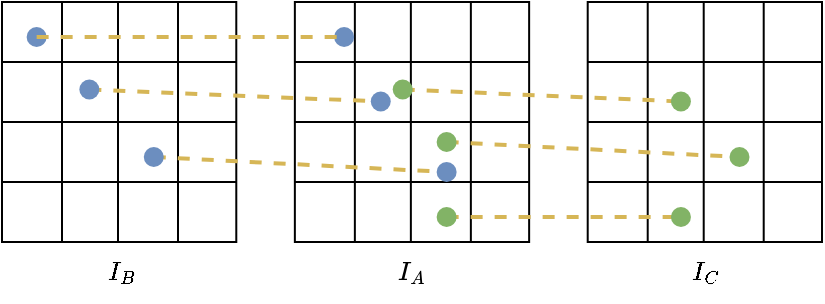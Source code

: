 <mxfile version="23.1.7" type="github">
  <diagram name="第 1 页" id="Q1kT1dyLCPE2SHC8k_t-">
    <mxGraphModel dx="867" dy="469" grid="1" gridSize="10" guides="1" tooltips="1" connect="1" arrows="1" fold="1" page="1" pageScale="1" pageWidth="827" pageHeight="1169" math="1" shadow="0">
      <root>
        <mxCell id="0" />
        <mxCell id="1" parent="0" />
        <mxCell id="SID14ih1-wGrz466TfLa-155" value="&lt;svg style=&quot;vertical-align: -0.345ex;&quot; xmlns:xlink=&quot;http://www.w3.org/1999/xlink&quot; viewBox=&quot;0 -683 1053.3 835.7&quot; role=&quot;img&quot; height=&quot;1.891ex&quot; width=&quot;2.383ex&quot; xmlns=&quot;http://www.w3.org/2000/svg&quot;&gt;&lt;defs&gt;&lt;path d=&quot;M43 1Q26 1 26 10Q26 12 29 24Q34 43 39 45Q42 46 54 46H60Q120 46 136 53Q137 53 138 54Q143 56 149 77T198 273Q210 318 216 344Q286 624 286 626Q284 630 284 631Q274 637 213 637H193Q184 643 189 662Q193 677 195 680T209 683H213Q285 681 359 681Q481 681 487 683H497Q504 676 504 672T501 655T494 639Q491 637 471 637Q440 637 407 634Q393 631 388 623Q381 609 337 432Q326 385 315 341Q245 65 245 59Q245 52 255 50T307 46H339Q345 38 345 37T342 19Q338 6 332 0H316Q279 2 179 2Q143 2 113 2T65 2T43 1Z&quot; id=&quot;MJX-2-TEX-I-1D43C&quot;&gt;&lt;/path&gt;&lt;path d=&quot;M208 74Q208 50 254 46Q272 46 272 35Q272 34 270 22Q267 8 264 4T251 0Q249 0 239 0T205 1T141 2Q70 2 50 0H42Q35 7 35 11Q37 38 48 46H62Q132 49 164 96Q170 102 345 401T523 704Q530 716 547 716H555H572Q578 707 578 706L606 383Q634 60 636 57Q641 46 701 46Q726 46 726 36Q726 34 723 22Q720 7 718 4T704 0Q701 0 690 0T651 1T578 2Q484 2 455 0H443Q437 6 437 9T439 27Q443 40 445 43L449 46H469Q523 49 533 63L521 213H283L249 155Q208 86 208 74ZM516 260Q516 271 504 416T490 562L463 519Q447 492 400 412L310 260L413 259Q516 259 516 260Z&quot; id=&quot;MJX-2-TEX-I-1D434&quot;&gt;&lt;/path&gt;&lt;/defs&gt;&lt;g transform=&quot;scale(1,-1)&quot; stroke-width=&quot;0&quot; fill=&quot;currentColor&quot; stroke=&quot;currentColor&quot;&gt;&lt;g data-mml-node=&quot;math&quot;&gt;&lt;g data-mml-node=&quot;msub&quot;&gt;&lt;g data-mml-node=&quot;mi&quot;&gt;&lt;use xlink:href=&quot;#MJX-2-TEX-I-1D43C&quot; data-c=&quot;1D43C&quot;&gt;&lt;/use&gt;&lt;/g&gt;&lt;g transform=&quot;translate(473,-152.7) scale(0.707)&quot; data-mml-node=&quot;mi&quot;&gt;&lt;use xlink:href=&quot;#MJX-2-TEX-I-1D434&quot; data-c=&quot;1D434&quot;&gt;&lt;/use&gt;&lt;/g&gt;&lt;/g&gt;&lt;/g&gt;&lt;/g&gt;&lt;/svg&gt;" style="text;html=1;align=center;verticalAlign=middle;whiteSpace=wrap;rounded=0;fontFamily=Helvetica;fontSize=11;fontColor=default;labelBackgroundColor=default;" vertex="1" parent="1">
          <mxGeometry x="255" y="200" width="60" height="30" as="geometry" />
        </mxCell>
        <mxCell id="SID14ih1-wGrz466TfLa-157" value="\(I_B\)" style="text;html=1;align=center;verticalAlign=middle;whiteSpace=wrap;rounded=0;fontFamily=Helvetica;fontSize=11;fontColor=default;labelBackgroundColor=default;" vertex="1" parent="1">
          <mxGeometry x="110" y="200" width="60" height="30" as="geometry" />
        </mxCell>
        <mxCell id="SID14ih1-wGrz466TfLa-158" value="" style="group;rounded=1;" vertex="1" connectable="0" parent="1">
          <mxGeometry x="80" y="80" width="410" height="120" as="geometry" />
        </mxCell>
        <mxCell id="SID14ih1-wGrz466TfLa-67" value="" style="shape=table;startSize=0;container=1;collapsible=0;childLayout=tableLayout;rounded=1;" vertex="1" parent="SID14ih1-wGrz466TfLa-158">
          <mxGeometry width="117.143" height="120" as="geometry" />
        </mxCell>
        <mxCell id="SID14ih1-wGrz466TfLa-68" value="" style="shape=tableRow;horizontal=0;startSize=0;swimlaneHead=0;swimlaneBody=0;strokeColor=inherit;top=0;left=0;bottom=0;right=0;collapsible=0;dropTarget=0;fillColor=none;points=[[0,0.5],[1,0.5]];portConstraint=eastwest;" vertex="1" parent="SID14ih1-wGrz466TfLa-67">
          <mxGeometry width="117.143" height="30" as="geometry" />
        </mxCell>
        <mxCell id="SID14ih1-wGrz466TfLa-69" value="" style="shape=partialRectangle;html=1;whiteSpace=wrap;connectable=0;strokeColor=inherit;overflow=hidden;fillColor=none;top=0;left=0;bottom=0;right=0;pointerEvents=1;" vertex="1" parent="SID14ih1-wGrz466TfLa-68">
          <mxGeometry width="30" height="30" as="geometry">
            <mxRectangle width="30" height="30" as="alternateBounds" />
          </mxGeometry>
        </mxCell>
        <mxCell id="SID14ih1-wGrz466TfLa-70" value="" style="shape=partialRectangle;html=1;whiteSpace=wrap;connectable=0;strokeColor=inherit;overflow=hidden;fillColor=none;top=0;left=0;bottom=0;right=0;pointerEvents=1;" vertex="1" parent="SID14ih1-wGrz466TfLa-68">
          <mxGeometry x="30" width="28" height="30" as="geometry">
            <mxRectangle width="28" height="30" as="alternateBounds" />
          </mxGeometry>
        </mxCell>
        <mxCell id="SID14ih1-wGrz466TfLa-71" value="" style="shape=partialRectangle;html=1;whiteSpace=wrap;connectable=0;strokeColor=inherit;overflow=hidden;fillColor=none;top=0;left=0;bottom=0;right=0;pointerEvents=1;" vertex="1" parent="SID14ih1-wGrz466TfLa-68">
          <mxGeometry x="58" width="30" height="30" as="geometry">
            <mxRectangle width="30" height="30" as="alternateBounds" />
          </mxGeometry>
        </mxCell>
        <mxCell id="SID14ih1-wGrz466TfLa-72" value="" style="shape=partialRectangle;html=1;whiteSpace=wrap;connectable=0;strokeColor=inherit;overflow=hidden;fillColor=none;top=0;left=0;bottom=0;right=0;pointerEvents=1;" vertex="1" parent="SID14ih1-wGrz466TfLa-68">
          <mxGeometry x="88" width="29" height="30" as="geometry">
            <mxRectangle width="29" height="30" as="alternateBounds" />
          </mxGeometry>
        </mxCell>
        <mxCell id="SID14ih1-wGrz466TfLa-73" value="" style="shape=tableRow;horizontal=0;startSize=0;swimlaneHead=0;swimlaneBody=0;strokeColor=inherit;top=0;left=0;bottom=0;right=0;collapsible=0;dropTarget=0;fillColor=none;points=[[0,0.5],[1,0.5]];portConstraint=eastwest;" vertex="1" parent="SID14ih1-wGrz466TfLa-67">
          <mxGeometry y="30" width="117.143" height="30" as="geometry" />
        </mxCell>
        <mxCell id="SID14ih1-wGrz466TfLa-74" value="" style="shape=partialRectangle;html=1;whiteSpace=wrap;connectable=0;strokeColor=inherit;overflow=hidden;fillColor=none;top=0;left=0;bottom=0;right=0;pointerEvents=1;" vertex="1" parent="SID14ih1-wGrz466TfLa-73">
          <mxGeometry width="30" height="30" as="geometry">
            <mxRectangle width="30" height="30" as="alternateBounds" />
          </mxGeometry>
        </mxCell>
        <mxCell id="SID14ih1-wGrz466TfLa-75" value="" style="shape=partialRectangle;html=1;whiteSpace=wrap;connectable=0;strokeColor=inherit;overflow=hidden;fillColor=none;top=0;left=0;bottom=0;right=0;pointerEvents=1;" vertex="1" parent="SID14ih1-wGrz466TfLa-73">
          <mxGeometry x="30" width="28" height="30" as="geometry">
            <mxRectangle width="28" height="30" as="alternateBounds" />
          </mxGeometry>
        </mxCell>
        <mxCell id="SID14ih1-wGrz466TfLa-76" value="" style="shape=partialRectangle;html=1;whiteSpace=wrap;connectable=0;strokeColor=inherit;overflow=hidden;fillColor=none;top=0;left=0;bottom=0;right=0;pointerEvents=1;" vertex="1" parent="SID14ih1-wGrz466TfLa-73">
          <mxGeometry x="58" width="30" height="30" as="geometry">
            <mxRectangle width="30" height="30" as="alternateBounds" />
          </mxGeometry>
        </mxCell>
        <mxCell id="SID14ih1-wGrz466TfLa-77" value="" style="shape=partialRectangle;html=1;whiteSpace=wrap;connectable=0;strokeColor=inherit;overflow=hidden;fillColor=none;top=0;left=0;bottom=0;right=0;pointerEvents=1;" vertex="1" parent="SID14ih1-wGrz466TfLa-73">
          <mxGeometry x="88" width="29" height="30" as="geometry">
            <mxRectangle width="29" height="30" as="alternateBounds" />
          </mxGeometry>
        </mxCell>
        <mxCell id="SID14ih1-wGrz466TfLa-78" value="" style="shape=tableRow;horizontal=0;startSize=0;swimlaneHead=0;swimlaneBody=0;strokeColor=inherit;top=0;left=0;bottom=0;right=0;collapsible=0;dropTarget=0;fillColor=none;points=[[0,0.5],[1,0.5]];portConstraint=eastwest;" vertex="1" parent="SID14ih1-wGrz466TfLa-67">
          <mxGeometry y="60" width="117.143" height="30" as="geometry" />
        </mxCell>
        <mxCell id="SID14ih1-wGrz466TfLa-79" value="" style="shape=partialRectangle;html=1;whiteSpace=wrap;connectable=0;strokeColor=inherit;overflow=hidden;fillColor=none;top=0;left=0;bottom=0;right=0;pointerEvents=1;" vertex="1" parent="SID14ih1-wGrz466TfLa-78">
          <mxGeometry width="30" height="30" as="geometry">
            <mxRectangle width="30" height="30" as="alternateBounds" />
          </mxGeometry>
        </mxCell>
        <mxCell id="SID14ih1-wGrz466TfLa-80" value="" style="shape=partialRectangle;html=1;whiteSpace=wrap;connectable=0;strokeColor=inherit;overflow=hidden;fillColor=none;top=0;left=0;bottom=0;right=0;pointerEvents=1;" vertex="1" parent="SID14ih1-wGrz466TfLa-78">
          <mxGeometry x="30" width="28" height="30" as="geometry">
            <mxRectangle width="28" height="30" as="alternateBounds" />
          </mxGeometry>
        </mxCell>
        <mxCell id="SID14ih1-wGrz466TfLa-81" value="" style="shape=partialRectangle;html=1;whiteSpace=wrap;connectable=0;strokeColor=inherit;overflow=hidden;fillColor=none;top=0;left=0;bottom=0;right=0;pointerEvents=1;" vertex="1" parent="SID14ih1-wGrz466TfLa-78">
          <mxGeometry x="58" width="30" height="30" as="geometry">
            <mxRectangle width="30" height="30" as="alternateBounds" />
          </mxGeometry>
        </mxCell>
        <mxCell id="SID14ih1-wGrz466TfLa-82" value="" style="shape=partialRectangle;html=1;whiteSpace=wrap;connectable=0;strokeColor=inherit;overflow=hidden;fillColor=none;top=0;left=0;bottom=0;right=0;pointerEvents=1;" vertex="1" parent="SID14ih1-wGrz466TfLa-78">
          <mxGeometry x="88" width="29" height="30" as="geometry">
            <mxRectangle width="29" height="30" as="alternateBounds" />
          </mxGeometry>
        </mxCell>
        <mxCell id="SID14ih1-wGrz466TfLa-83" value="" style="shape=tableRow;horizontal=0;startSize=0;swimlaneHead=0;swimlaneBody=0;strokeColor=inherit;top=0;left=0;bottom=0;right=0;collapsible=0;dropTarget=0;fillColor=none;points=[[0,0.5],[1,0.5]];portConstraint=eastwest;" vertex="1" parent="SID14ih1-wGrz466TfLa-67">
          <mxGeometry y="90" width="117.143" height="30" as="geometry" />
        </mxCell>
        <mxCell id="SID14ih1-wGrz466TfLa-84" value="" style="shape=partialRectangle;html=1;whiteSpace=wrap;connectable=0;strokeColor=inherit;overflow=hidden;fillColor=none;top=0;left=0;bottom=0;right=0;pointerEvents=1;" vertex="1" parent="SID14ih1-wGrz466TfLa-83">
          <mxGeometry width="30" height="30" as="geometry">
            <mxRectangle width="30" height="30" as="alternateBounds" />
          </mxGeometry>
        </mxCell>
        <mxCell id="SID14ih1-wGrz466TfLa-85" value="" style="shape=partialRectangle;html=1;whiteSpace=wrap;connectable=0;strokeColor=inherit;overflow=hidden;fillColor=none;top=0;left=0;bottom=0;right=0;pointerEvents=1;" vertex="1" parent="SID14ih1-wGrz466TfLa-83">
          <mxGeometry x="30" width="28" height="30" as="geometry">
            <mxRectangle width="28" height="30" as="alternateBounds" />
          </mxGeometry>
        </mxCell>
        <mxCell id="SID14ih1-wGrz466TfLa-86" value="" style="shape=partialRectangle;html=1;whiteSpace=wrap;connectable=0;strokeColor=inherit;overflow=hidden;fillColor=none;top=0;left=0;bottom=0;right=0;pointerEvents=1;" vertex="1" parent="SID14ih1-wGrz466TfLa-83">
          <mxGeometry x="58" width="30" height="30" as="geometry">
            <mxRectangle width="30" height="30" as="alternateBounds" />
          </mxGeometry>
        </mxCell>
        <mxCell id="SID14ih1-wGrz466TfLa-87" value="" style="shape=partialRectangle;html=1;whiteSpace=wrap;connectable=0;strokeColor=inherit;overflow=hidden;fillColor=none;top=0;left=0;bottom=0;right=0;pointerEvents=1;" vertex="1" parent="SID14ih1-wGrz466TfLa-83">
          <mxGeometry x="88" width="29" height="30" as="geometry">
            <mxRectangle width="29" height="30" as="alternateBounds" />
          </mxGeometry>
        </mxCell>
        <mxCell id="SID14ih1-wGrz466TfLa-89" value="" style="shape=table;startSize=0;container=1;collapsible=0;childLayout=tableLayout;" vertex="1" parent="SID14ih1-wGrz466TfLa-158">
          <mxGeometry x="146.429" width="117.143" height="120" as="geometry" />
        </mxCell>
        <mxCell id="SID14ih1-wGrz466TfLa-90" value="" style="shape=tableRow;horizontal=0;startSize=0;swimlaneHead=0;swimlaneBody=0;strokeColor=inherit;top=0;left=0;bottom=0;right=0;collapsible=0;dropTarget=0;fillColor=none;points=[[0,0.5],[1,0.5]];portConstraint=eastwest;" vertex="1" parent="SID14ih1-wGrz466TfLa-89">
          <mxGeometry width="117.143" height="30" as="geometry" />
        </mxCell>
        <mxCell id="SID14ih1-wGrz466TfLa-91" value="" style="shape=partialRectangle;html=1;whiteSpace=wrap;connectable=0;strokeColor=inherit;overflow=hidden;fillColor=none;top=0;left=0;bottom=0;right=0;pointerEvents=1;" vertex="1" parent="SID14ih1-wGrz466TfLa-90">
          <mxGeometry width="30" height="30" as="geometry">
            <mxRectangle width="30" height="30" as="alternateBounds" />
          </mxGeometry>
        </mxCell>
        <mxCell id="SID14ih1-wGrz466TfLa-92" value="" style="shape=partialRectangle;html=1;whiteSpace=wrap;connectable=0;strokeColor=inherit;overflow=hidden;fillColor=none;top=0;left=0;bottom=0;right=0;pointerEvents=1;" vertex="1" parent="SID14ih1-wGrz466TfLa-90">
          <mxGeometry x="30" width="28" height="30" as="geometry">
            <mxRectangle width="28" height="30" as="alternateBounds" />
          </mxGeometry>
        </mxCell>
        <mxCell id="SID14ih1-wGrz466TfLa-93" value="" style="shape=partialRectangle;html=1;whiteSpace=wrap;connectable=0;strokeColor=inherit;overflow=hidden;fillColor=none;top=0;left=0;bottom=0;right=0;pointerEvents=1;" vertex="1" parent="SID14ih1-wGrz466TfLa-90">
          <mxGeometry x="58" width="30" height="30" as="geometry">
            <mxRectangle width="30" height="30" as="alternateBounds" />
          </mxGeometry>
        </mxCell>
        <mxCell id="SID14ih1-wGrz466TfLa-94" value="" style="shape=partialRectangle;html=1;whiteSpace=wrap;connectable=0;strokeColor=inherit;overflow=hidden;fillColor=none;top=0;left=0;bottom=0;right=0;pointerEvents=1;" vertex="1" parent="SID14ih1-wGrz466TfLa-90">
          <mxGeometry x="88" width="29" height="30" as="geometry">
            <mxRectangle width="29" height="30" as="alternateBounds" />
          </mxGeometry>
        </mxCell>
        <mxCell id="SID14ih1-wGrz466TfLa-95" value="" style="shape=tableRow;horizontal=0;startSize=0;swimlaneHead=0;swimlaneBody=0;strokeColor=inherit;top=0;left=0;bottom=0;right=0;collapsible=0;dropTarget=0;fillColor=none;points=[[0,0.5],[1,0.5]];portConstraint=eastwest;" vertex="1" parent="SID14ih1-wGrz466TfLa-89">
          <mxGeometry y="30" width="117.143" height="30" as="geometry" />
        </mxCell>
        <mxCell id="SID14ih1-wGrz466TfLa-96" value="" style="shape=partialRectangle;html=1;whiteSpace=wrap;connectable=0;strokeColor=inherit;overflow=hidden;fillColor=none;top=0;left=0;bottom=0;right=0;pointerEvents=1;" vertex="1" parent="SID14ih1-wGrz466TfLa-95">
          <mxGeometry width="30" height="30" as="geometry">
            <mxRectangle width="30" height="30" as="alternateBounds" />
          </mxGeometry>
        </mxCell>
        <mxCell id="SID14ih1-wGrz466TfLa-97" value="" style="shape=partialRectangle;html=1;whiteSpace=wrap;connectable=0;strokeColor=inherit;overflow=hidden;fillColor=none;top=0;left=0;bottom=0;right=0;pointerEvents=1;" vertex="1" parent="SID14ih1-wGrz466TfLa-95">
          <mxGeometry x="30" width="28" height="30" as="geometry">
            <mxRectangle width="28" height="30" as="alternateBounds" />
          </mxGeometry>
        </mxCell>
        <mxCell id="SID14ih1-wGrz466TfLa-98" value="" style="shape=partialRectangle;html=1;whiteSpace=wrap;connectable=0;strokeColor=inherit;overflow=hidden;fillColor=none;top=0;left=0;bottom=0;right=0;pointerEvents=1;" vertex="1" parent="SID14ih1-wGrz466TfLa-95">
          <mxGeometry x="58" width="30" height="30" as="geometry">
            <mxRectangle width="30" height="30" as="alternateBounds" />
          </mxGeometry>
        </mxCell>
        <mxCell id="SID14ih1-wGrz466TfLa-99" value="" style="shape=partialRectangle;html=1;whiteSpace=wrap;connectable=0;strokeColor=inherit;overflow=hidden;fillColor=none;top=0;left=0;bottom=0;right=0;pointerEvents=1;" vertex="1" parent="SID14ih1-wGrz466TfLa-95">
          <mxGeometry x="88" width="29" height="30" as="geometry">
            <mxRectangle width="29" height="30" as="alternateBounds" />
          </mxGeometry>
        </mxCell>
        <mxCell id="SID14ih1-wGrz466TfLa-100" value="" style="shape=tableRow;horizontal=0;startSize=0;swimlaneHead=0;swimlaneBody=0;strokeColor=inherit;top=0;left=0;bottom=0;right=0;collapsible=0;dropTarget=0;fillColor=none;points=[[0,0.5],[1,0.5]];portConstraint=eastwest;" vertex="1" parent="SID14ih1-wGrz466TfLa-89">
          <mxGeometry y="60" width="117.143" height="30" as="geometry" />
        </mxCell>
        <mxCell id="SID14ih1-wGrz466TfLa-101" value="" style="shape=partialRectangle;html=1;whiteSpace=wrap;connectable=0;strokeColor=inherit;overflow=hidden;fillColor=none;top=0;left=0;bottom=0;right=0;pointerEvents=1;" vertex="1" parent="SID14ih1-wGrz466TfLa-100">
          <mxGeometry width="30" height="30" as="geometry">
            <mxRectangle width="30" height="30" as="alternateBounds" />
          </mxGeometry>
        </mxCell>
        <mxCell id="SID14ih1-wGrz466TfLa-102" value="" style="shape=partialRectangle;html=1;whiteSpace=wrap;connectable=0;strokeColor=inherit;overflow=hidden;fillColor=none;top=0;left=0;bottom=0;right=0;pointerEvents=1;" vertex="1" parent="SID14ih1-wGrz466TfLa-100">
          <mxGeometry x="30" width="28" height="30" as="geometry">
            <mxRectangle width="28" height="30" as="alternateBounds" />
          </mxGeometry>
        </mxCell>
        <mxCell id="SID14ih1-wGrz466TfLa-103" value="" style="shape=partialRectangle;html=1;whiteSpace=wrap;connectable=0;strokeColor=inherit;overflow=hidden;fillColor=none;top=0;left=0;bottom=0;right=0;pointerEvents=1;" vertex="1" parent="SID14ih1-wGrz466TfLa-100">
          <mxGeometry x="58" width="30" height="30" as="geometry">
            <mxRectangle width="30" height="30" as="alternateBounds" />
          </mxGeometry>
        </mxCell>
        <mxCell id="SID14ih1-wGrz466TfLa-104" value="" style="shape=partialRectangle;html=1;whiteSpace=wrap;connectable=0;strokeColor=inherit;overflow=hidden;fillColor=none;top=0;left=0;bottom=0;right=0;pointerEvents=1;" vertex="1" parent="SID14ih1-wGrz466TfLa-100">
          <mxGeometry x="88" width="29" height="30" as="geometry">
            <mxRectangle width="29" height="30" as="alternateBounds" />
          </mxGeometry>
        </mxCell>
        <mxCell id="SID14ih1-wGrz466TfLa-105" value="" style="shape=tableRow;horizontal=0;startSize=0;swimlaneHead=0;swimlaneBody=0;strokeColor=inherit;top=0;left=0;bottom=0;right=0;collapsible=0;dropTarget=0;fillColor=none;points=[[0,0.5],[1,0.5]];portConstraint=eastwest;" vertex="1" parent="SID14ih1-wGrz466TfLa-89">
          <mxGeometry y="90" width="117.143" height="30" as="geometry" />
        </mxCell>
        <mxCell id="SID14ih1-wGrz466TfLa-106" value="" style="shape=partialRectangle;html=1;whiteSpace=wrap;connectable=0;strokeColor=inherit;overflow=hidden;fillColor=none;top=0;left=0;bottom=0;right=0;pointerEvents=1;" vertex="1" parent="SID14ih1-wGrz466TfLa-105">
          <mxGeometry width="30" height="30" as="geometry">
            <mxRectangle width="30" height="30" as="alternateBounds" />
          </mxGeometry>
        </mxCell>
        <mxCell id="SID14ih1-wGrz466TfLa-107" value="" style="shape=partialRectangle;html=1;whiteSpace=wrap;connectable=0;strokeColor=inherit;overflow=hidden;fillColor=none;top=0;left=0;bottom=0;right=0;pointerEvents=1;" vertex="1" parent="SID14ih1-wGrz466TfLa-105">
          <mxGeometry x="30" width="28" height="30" as="geometry">
            <mxRectangle width="28" height="30" as="alternateBounds" />
          </mxGeometry>
        </mxCell>
        <mxCell id="SID14ih1-wGrz466TfLa-108" value="" style="shape=partialRectangle;html=1;whiteSpace=wrap;connectable=0;strokeColor=inherit;overflow=hidden;fillColor=none;top=0;left=0;bottom=0;right=0;pointerEvents=1;" vertex="1" parent="SID14ih1-wGrz466TfLa-105">
          <mxGeometry x="58" width="30" height="30" as="geometry">
            <mxRectangle width="30" height="30" as="alternateBounds" />
          </mxGeometry>
        </mxCell>
        <mxCell id="SID14ih1-wGrz466TfLa-109" value="" style="shape=partialRectangle;html=1;whiteSpace=wrap;connectable=0;strokeColor=inherit;overflow=hidden;fillColor=none;top=0;left=0;bottom=0;right=0;pointerEvents=1;" vertex="1" parent="SID14ih1-wGrz466TfLa-105">
          <mxGeometry x="88" width="29" height="30" as="geometry">
            <mxRectangle width="29" height="30" as="alternateBounds" />
          </mxGeometry>
        </mxCell>
        <mxCell id="SID14ih1-wGrz466TfLa-110" value="" style="shape=table;startSize=0;container=1;collapsible=0;childLayout=tableLayout;" vertex="1" parent="SID14ih1-wGrz466TfLa-158">
          <mxGeometry x="292.857" width="117.143" height="120" as="geometry" />
        </mxCell>
        <mxCell id="SID14ih1-wGrz466TfLa-111" value="" style="shape=tableRow;horizontal=0;startSize=0;swimlaneHead=0;swimlaneBody=0;strokeColor=inherit;top=0;left=0;bottom=0;right=0;collapsible=0;dropTarget=0;fillColor=none;points=[[0,0.5],[1,0.5]];portConstraint=eastwest;" vertex="1" parent="SID14ih1-wGrz466TfLa-110">
          <mxGeometry width="117.143" height="30" as="geometry" />
        </mxCell>
        <mxCell id="SID14ih1-wGrz466TfLa-112" value="" style="shape=partialRectangle;html=1;whiteSpace=wrap;connectable=0;strokeColor=inherit;overflow=hidden;fillColor=none;top=0;left=0;bottom=0;right=0;pointerEvents=1;" vertex="1" parent="SID14ih1-wGrz466TfLa-111">
          <mxGeometry width="30" height="30" as="geometry">
            <mxRectangle width="30" height="30" as="alternateBounds" />
          </mxGeometry>
        </mxCell>
        <mxCell id="SID14ih1-wGrz466TfLa-113" value="" style="shape=partialRectangle;html=1;whiteSpace=wrap;connectable=0;strokeColor=inherit;overflow=hidden;fillColor=none;top=0;left=0;bottom=0;right=0;pointerEvents=1;" vertex="1" parent="SID14ih1-wGrz466TfLa-111">
          <mxGeometry x="30" width="28" height="30" as="geometry">
            <mxRectangle width="28" height="30" as="alternateBounds" />
          </mxGeometry>
        </mxCell>
        <mxCell id="SID14ih1-wGrz466TfLa-114" value="" style="shape=partialRectangle;html=1;whiteSpace=wrap;connectable=0;strokeColor=inherit;overflow=hidden;fillColor=none;top=0;left=0;bottom=0;right=0;pointerEvents=1;" vertex="1" parent="SID14ih1-wGrz466TfLa-111">
          <mxGeometry x="58" width="30" height="30" as="geometry">
            <mxRectangle width="30" height="30" as="alternateBounds" />
          </mxGeometry>
        </mxCell>
        <mxCell id="SID14ih1-wGrz466TfLa-115" value="" style="shape=partialRectangle;html=1;whiteSpace=wrap;connectable=0;strokeColor=inherit;overflow=hidden;fillColor=none;top=0;left=0;bottom=0;right=0;pointerEvents=1;" vertex="1" parent="SID14ih1-wGrz466TfLa-111">
          <mxGeometry x="88" width="29" height="30" as="geometry">
            <mxRectangle width="29" height="30" as="alternateBounds" />
          </mxGeometry>
        </mxCell>
        <mxCell id="SID14ih1-wGrz466TfLa-116" value="" style="shape=tableRow;horizontal=0;startSize=0;swimlaneHead=0;swimlaneBody=0;strokeColor=inherit;top=0;left=0;bottom=0;right=0;collapsible=0;dropTarget=0;fillColor=none;points=[[0,0.5],[1,0.5]];portConstraint=eastwest;" vertex="1" parent="SID14ih1-wGrz466TfLa-110">
          <mxGeometry y="30" width="117.143" height="30" as="geometry" />
        </mxCell>
        <mxCell id="SID14ih1-wGrz466TfLa-117" value="" style="shape=partialRectangle;html=1;whiteSpace=wrap;connectable=0;strokeColor=inherit;overflow=hidden;fillColor=none;top=0;left=0;bottom=0;right=0;pointerEvents=1;" vertex="1" parent="SID14ih1-wGrz466TfLa-116">
          <mxGeometry width="30" height="30" as="geometry">
            <mxRectangle width="30" height="30" as="alternateBounds" />
          </mxGeometry>
        </mxCell>
        <mxCell id="SID14ih1-wGrz466TfLa-118" value="" style="shape=partialRectangle;html=1;whiteSpace=wrap;connectable=0;strokeColor=inherit;overflow=hidden;fillColor=none;top=0;left=0;bottom=0;right=0;pointerEvents=1;" vertex="1" parent="SID14ih1-wGrz466TfLa-116">
          <mxGeometry x="30" width="28" height="30" as="geometry">
            <mxRectangle width="28" height="30" as="alternateBounds" />
          </mxGeometry>
        </mxCell>
        <mxCell id="SID14ih1-wGrz466TfLa-119" value="" style="shape=partialRectangle;html=1;whiteSpace=wrap;connectable=0;strokeColor=inherit;overflow=hidden;fillColor=none;top=0;left=0;bottom=0;right=0;pointerEvents=1;" vertex="1" parent="SID14ih1-wGrz466TfLa-116">
          <mxGeometry x="58" width="30" height="30" as="geometry">
            <mxRectangle width="30" height="30" as="alternateBounds" />
          </mxGeometry>
        </mxCell>
        <mxCell id="SID14ih1-wGrz466TfLa-120" value="" style="shape=partialRectangle;html=1;whiteSpace=wrap;connectable=0;strokeColor=inherit;overflow=hidden;fillColor=none;top=0;left=0;bottom=0;right=0;pointerEvents=1;" vertex="1" parent="SID14ih1-wGrz466TfLa-116">
          <mxGeometry x="88" width="29" height="30" as="geometry">
            <mxRectangle width="29" height="30" as="alternateBounds" />
          </mxGeometry>
        </mxCell>
        <mxCell id="SID14ih1-wGrz466TfLa-121" value="" style="shape=tableRow;horizontal=0;startSize=0;swimlaneHead=0;swimlaneBody=0;strokeColor=inherit;top=0;left=0;bottom=0;right=0;collapsible=0;dropTarget=0;fillColor=none;points=[[0,0.5],[1,0.5]];portConstraint=eastwest;" vertex="1" parent="SID14ih1-wGrz466TfLa-110">
          <mxGeometry y="60" width="117.143" height="30" as="geometry" />
        </mxCell>
        <mxCell id="SID14ih1-wGrz466TfLa-122" value="" style="shape=partialRectangle;html=1;whiteSpace=wrap;connectable=0;strokeColor=inherit;overflow=hidden;fillColor=none;top=0;left=0;bottom=0;right=0;pointerEvents=1;" vertex="1" parent="SID14ih1-wGrz466TfLa-121">
          <mxGeometry width="30" height="30" as="geometry">
            <mxRectangle width="30" height="30" as="alternateBounds" />
          </mxGeometry>
        </mxCell>
        <mxCell id="SID14ih1-wGrz466TfLa-123" value="" style="shape=partialRectangle;html=1;whiteSpace=wrap;connectable=0;strokeColor=inherit;overflow=hidden;fillColor=none;top=0;left=0;bottom=0;right=0;pointerEvents=1;" vertex="1" parent="SID14ih1-wGrz466TfLa-121">
          <mxGeometry x="30" width="28" height="30" as="geometry">
            <mxRectangle width="28" height="30" as="alternateBounds" />
          </mxGeometry>
        </mxCell>
        <mxCell id="SID14ih1-wGrz466TfLa-124" value="" style="shape=partialRectangle;html=1;whiteSpace=wrap;connectable=0;strokeColor=inherit;overflow=hidden;fillColor=none;top=0;left=0;bottom=0;right=0;pointerEvents=1;" vertex="1" parent="SID14ih1-wGrz466TfLa-121">
          <mxGeometry x="58" width="30" height="30" as="geometry">
            <mxRectangle width="30" height="30" as="alternateBounds" />
          </mxGeometry>
        </mxCell>
        <mxCell id="SID14ih1-wGrz466TfLa-125" value="" style="shape=partialRectangle;html=1;whiteSpace=wrap;connectable=0;strokeColor=inherit;overflow=hidden;fillColor=none;top=0;left=0;bottom=0;right=0;pointerEvents=1;" vertex="1" parent="SID14ih1-wGrz466TfLa-121">
          <mxGeometry x="88" width="29" height="30" as="geometry">
            <mxRectangle width="29" height="30" as="alternateBounds" />
          </mxGeometry>
        </mxCell>
        <mxCell id="SID14ih1-wGrz466TfLa-126" value="" style="shape=tableRow;horizontal=0;startSize=0;swimlaneHead=0;swimlaneBody=0;strokeColor=inherit;top=0;left=0;bottom=0;right=0;collapsible=0;dropTarget=0;fillColor=none;points=[[0,0.5],[1,0.5]];portConstraint=eastwest;" vertex="1" parent="SID14ih1-wGrz466TfLa-110">
          <mxGeometry y="90" width="117.143" height="30" as="geometry" />
        </mxCell>
        <mxCell id="SID14ih1-wGrz466TfLa-127" value="" style="shape=partialRectangle;html=1;whiteSpace=wrap;connectable=0;strokeColor=inherit;overflow=hidden;fillColor=none;top=0;left=0;bottom=0;right=0;pointerEvents=1;" vertex="1" parent="SID14ih1-wGrz466TfLa-126">
          <mxGeometry width="30" height="30" as="geometry">
            <mxRectangle width="30" height="30" as="alternateBounds" />
          </mxGeometry>
        </mxCell>
        <mxCell id="SID14ih1-wGrz466TfLa-128" value="" style="shape=partialRectangle;html=1;whiteSpace=wrap;connectable=0;strokeColor=inherit;overflow=hidden;fillColor=none;top=0;left=0;bottom=0;right=0;pointerEvents=1;" vertex="1" parent="SID14ih1-wGrz466TfLa-126">
          <mxGeometry x="30" width="28" height="30" as="geometry">
            <mxRectangle width="28" height="30" as="alternateBounds" />
          </mxGeometry>
        </mxCell>
        <mxCell id="SID14ih1-wGrz466TfLa-129" value="" style="shape=partialRectangle;html=1;whiteSpace=wrap;connectable=0;strokeColor=inherit;overflow=hidden;fillColor=none;top=0;left=0;bottom=0;right=0;pointerEvents=1;" vertex="1" parent="SID14ih1-wGrz466TfLa-126">
          <mxGeometry x="58" width="30" height="30" as="geometry">
            <mxRectangle width="30" height="30" as="alternateBounds" />
          </mxGeometry>
        </mxCell>
        <mxCell id="SID14ih1-wGrz466TfLa-130" value="" style="shape=partialRectangle;html=1;whiteSpace=wrap;connectable=0;strokeColor=inherit;overflow=hidden;fillColor=none;top=0;left=0;bottom=0;right=0;pointerEvents=1;" vertex="1" parent="SID14ih1-wGrz466TfLa-126">
          <mxGeometry x="88" width="29" height="30" as="geometry">
            <mxRectangle width="29" height="30" as="alternateBounds" />
          </mxGeometry>
        </mxCell>
        <mxCell id="SID14ih1-wGrz466TfLa-145" value="" style="endArrow=none;html=1;rounded=0;entryX=0.113;entryY=0.546;entryDx=0;entryDy=0;entryPerimeter=0;exitX=0.835;exitY=0.465;exitDx=0;exitDy=0;exitPerimeter=0;fillColor=#fff2cc;strokeColor=#d6b656;strokeWidth=2;dashed=1;" edge="1" parent="SID14ih1-wGrz466TfLa-158" source="SID14ih1-wGrz466TfLa-132" target="SID14ih1-wGrz466TfLa-135">
          <mxGeometry width="50" height="50" relative="1" as="geometry">
            <mxPoint x="219.643" y="120" as="sourcePoint" />
            <mxPoint x="256.25" y="82.5" as="targetPoint" />
          </mxGeometry>
        </mxCell>
        <mxCell id="SID14ih1-wGrz466TfLa-146" value="" style="endArrow=none;html=1;rounded=0;strokeColor=#d6b656;align=center;verticalAlign=middle;fontFamily=Helvetica;fontSize=11;fontColor=default;labelBackgroundColor=default;fillColor=#fff2cc;strokeWidth=2;dashed=1;" edge="1" parent="SID14ih1-wGrz466TfLa-158" source="SID14ih1-wGrz466TfLa-134" target="SID14ih1-wGrz466TfLa-137">
          <mxGeometry width="50" height="50" relative="1" as="geometry">
            <mxPoint x="219.643" y="120" as="sourcePoint" />
            <mxPoint x="256.25" y="82.5" as="targetPoint" />
          </mxGeometry>
        </mxCell>
        <mxCell id="SID14ih1-wGrz466TfLa-148" style="edgeStyle=none;rounded=0;orthogonalLoop=1;jettySize=auto;html=1;entryX=0.5;entryY=0.5;entryDx=0;entryDy=0;entryPerimeter=0;strokeColor=#d6b656;align=center;verticalAlign=middle;fontFamily=Helvetica;fontSize=11;fontColor=default;labelBackgroundColor=default;endArrow=none;fillColor=#fff2cc;" edge="1" parent="SID14ih1-wGrz466TfLa-158" source="SID14ih1-wGrz466TfLa-143" target="SID14ih1-wGrz466TfLa-143">
          <mxGeometry relative="1" as="geometry" />
        </mxCell>
        <mxCell id="SID14ih1-wGrz466TfLa-147" value="" style="endArrow=none;html=1;rounded=0;strokeColor=#d6b656;align=center;verticalAlign=middle;fontFamily=Helvetica;fontSize=11;fontColor=default;labelBackgroundColor=default;fillColor=#fff2cc;exitX=0.743;exitY=0.474;exitDx=0;exitDy=0;exitPerimeter=0;strokeWidth=2;dashed=1;" edge="1" parent="SID14ih1-wGrz466TfLa-158" source="SID14ih1-wGrz466TfLa-143" target="SID14ih1-wGrz466TfLa-141">
          <mxGeometry width="50" height="50" relative="1" as="geometry">
            <mxPoint x="219.643" y="120" as="sourcePoint" />
            <mxPoint x="256.25" y="82.5" as="targetPoint" />
          </mxGeometry>
        </mxCell>
        <mxCell id="SID14ih1-wGrz466TfLa-149" value="" style="endArrow=none;html=1;rounded=0;strokeColor=#d6b656;align=center;verticalAlign=middle;fontFamily=Helvetica;fontSize=11;fontColor=default;labelBackgroundColor=default;fillColor=#fff2cc;entryX=0.215;entryY=0.546;entryDx=0;entryDy=0;entryPerimeter=0;exitX=0.72;exitY=0.576;exitDx=0;exitDy=0;exitPerimeter=0;strokeWidth=2;dashed=1;" edge="1" parent="SID14ih1-wGrz466TfLa-158" source="SID14ih1-wGrz466TfLa-131" target="SID14ih1-wGrz466TfLa-133">
          <mxGeometry width="50" height="50" relative="1" as="geometry">
            <mxPoint x="219.643" y="120" as="sourcePoint" />
            <mxPoint x="256.25" y="82.5" as="targetPoint" />
          </mxGeometry>
        </mxCell>
        <mxCell id="SID14ih1-wGrz466TfLa-140" value="" style="shape=waypoint;sketch=0;fillStyle=solid;size=6;pointerEvents=1;points=[];fillColor=#dae8fc;resizable=0;rotatable=0;perimeter=centerPerimeter;snapToPoint=1;strokeColor=#6c8ebf;strokeWidth=3;" vertex="1" parent="SID14ih1-wGrz466TfLa-158">
          <mxGeometry x="161.071" y="7.5" width="20" height="20" as="geometry" />
        </mxCell>
        <mxCell id="SID14ih1-wGrz466TfLa-151" value="" style="endArrow=none;html=1;rounded=0;strokeColor=#d6b656;align=center;verticalAlign=middle;fontFamily=Helvetica;fontSize=11;fontColor=default;labelBackgroundColor=default;fillColor=#fff2cc;entryX=0.242;entryY=0.477;entryDx=0;entryDy=0;entryPerimeter=0;exitX=0.665;exitY=0.631;exitDx=0;exitDy=0;exitPerimeter=0;strokeWidth=2;dashed=1;" edge="1" parent="SID14ih1-wGrz466TfLa-158" source="SID14ih1-wGrz466TfLa-138" target="SID14ih1-wGrz466TfLa-136">
          <mxGeometry width="50" height="50" relative="1" as="geometry">
            <mxPoint x="139.107" y="105" as="sourcePoint" />
            <mxPoint x="263.571" y="90" as="targetPoint" />
          </mxGeometry>
        </mxCell>
        <mxCell id="SID14ih1-wGrz466TfLa-139" value="" style="shape=waypoint;sketch=0;fillStyle=solid;size=6;pointerEvents=1;points=[];fillColor=#dae8fc;resizable=0;rotatable=0;perimeter=centerPerimeter;snapToPoint=1;strokeColor=#6c8ebf;fontSize=20;strokeWidth=3;" vertex="1" parent="SID14ih1-wGrz466TfLa-158">
          <mxGeometry x="7.321" y="7.5" width="20" height="20" as="geometry" />
        </mxCell>
        <mxCell id="SID14ih1-wGrz466TfLa-131" value="" style="shape=waypoint;sketch=0;fillStyle=solid;size=6;pointerEvents=1;points=[];fillColor=#dae8fc;resizable=0;rotatable=0;perimeter=centerPerimeter;snapToPoint=1;strokeColor=#6c8ebf;strokeWidth=3;" vertex="1" parent="SID14ih1-wGrz466TfLa-158">
          <mxGeometry x="33.679" y="33.75" width="20" height="20" as="geometry" />
        </mxCell>
        <mxCell id="SID14ih1-wGrz466TfLa-138" value="" style="shape=waypoint;sketch=0;fillStyle=solid;size=6;pointerEvents=1;points=[];fillColor=#dae8fc;resizable=0;rotatable=0;perimeter=centerPerimeter;snapToPoint=1;strokeColor=#6c8ebf;strokeWidth=3;" vertex="1" parent="SID14ih1-wGrz466TfLa-158">
          <mxGeometry x="65.893" y="67.5" width="20" height="20" as="geometry" />
        </mxCell>
        <mxCell id="SID14ih1-wGrz466TfLa-150" value="" style="endArrow=none;html=1;rounded=0;strokeColor=#d6b656;align=center;verticalAlign=middle;fontFamily=Helvetica;fontSize=11;fontColor=default;labelBackgroundColor=default;fillColor=#fff2cc;strokeWidth=2;dashed=1;" edge="1" parent="SID14ih1-wGrz466TfLa-158" source="SID14ih1-wGrz466TfLa-139" target="SID14ih1-wGrz466TfLa-140">
          <mxGeometry width="50" height="50" relative="1" as="geometry">
            <mxPoint x="226.964" y="127.5" as="sourcePoint" />
            <mxPoint x="263.571" y="90" as="targetPoint" />
          </mxGeometry>
        </mxCell>
        <mxCell id="SID14ih1-wGrz466TfLa-133" value="" style="shape=waypoint;sketch=0;fillStyle=solid;size=6;pointerEvents=1;points=[];fillColor=#dae8fc;resizable=0;rotatable=0;perimeter=centerPerimeter;snapToPoint=1;strokeColor=#6c8ebf;strokeWidth=3;" vertex="1" parent="SID14ih1-wGrz466TfLa-158">
          <mxGeometry x="179.375" y="39.75" width="20" height="20" as="geometry" />
        </mxCell>
        <mxCell id="SID14ih1-wGrz466TfLa-132" value="" style="shape=waypoint;sketch=0;fillStyle=solid;size=6;pointerEvents=1;points=[];fillColor=#d5e8d4;resizable=0;rotatable=0;perimeter=centerPerimeter;snapToPoint=1;strokeColor=#82b366;strokeWidth=3;" vertex="1" parent="SID14ih1-wGrz466TfLa-158">
          <mxGeometry x="190.357" y="33.75" width="20" height="20" as="geometry" />
        </mxCell>
        <mxCell id="SID14ih1-wGrz466TfLa-134" value="" style="shape=waypoint;sketch=0;fillStyle=solid;size=6;pointerEvents=1;points=[];fillColor=#d5e8d4;resizable=0;rotatable=0;perimeter=centerPerimeter;snapToPoint=1;strokeColor=#82b366;strokeWidth=3;" vertex="1" parent="SID14ih1-wGrz466TfLa-158">
          <mxGeometry x="212.321" y="60" width="20" height="20" as="geometry" />
        </mxCell>
        <mxCell id="SID14ih1-wGrz466TfLa-136" value="" style="shape=waypoint;sketch=0;fillStyle=solid;size=6;pointerEvents=1;points=[];fillColor=#dae8fc;resizable=0;rotatable=0;perimeter=centerPerimeter;snapToPoint=1;strokeColor=#6c8ebf;strokeWidth=3;" vertex="1" parent="SID14ih1-wGrz466TfLa-158">
          <mxGeometry x="212.321" y="75" width="20" height="20" as="geometry" />
        </mxCell>
        <mxCell id="SID14ih1-wGrz466TfLa-143" value="" style="shape=waypoint;sketch=0;fillStyle=solid;size=6;pointerEvents=1;points=[];fillColor=#d5e8d4;resizable=0;rotatable=0;perimeter=centerPerimeter;snapToPoint=1;strokeColor=#82b366;strokeWidth=3;" vertex="1" parent="SID14ih1-wGrz466TfLa-158">
          <mxGeometry x="212.321" y="97.5" width="20" height="20" as="geometry" />
        </mxCell>
        <mxCell id="SID14ih1-wGrz466TfLa-135" value="" style="shape=waypoint;sketch=0;fillStyle=solid;size=6;pointerEvents=1;points=[];fillColor=#d5e8d4;resizable=0;rotatable=0;perimeter=centerPerimeter;snapToPoint=1;strokeColor=#82b366;strokeWidth=3;" vertex="1" parent="SID14ih1-wGrz466TfLa-158">
          <mxGeometry x="329.464" y="39.75" width="20" height="20" as="geometry" />
        </mxCell>
        <mxCell id="SID14ih1-wGrz466TfLa-137" value="" style="shape=waypoint;sketch=0;fillStyle=solid;size=6;pointerEvents=1;points=[];fillColor=#d5e8d4;resizable=0;rotatable=0;perimeter=centerPerimeter;snapToPoint=1;strokeColor=#82b366;strokeWidth=3;" vertex="1" parent="SID14ih1-wGrz466TfLa-158">
          <mxGeometry x="358.75" y="67.5" width="20" height="20" as="geometry" />
        </mxCell>
        <mxCell id="SID14ih1-wGrz466TfLa-141" value="" style="shape=waypoint;sketch=0;fillStyle=solid;size=6;pointerEvents=1;points=[];fillColor=#d5e8d4;resizable=0;rotatable=0;perimeter=centerPerimeter;snapToPoint=1;strokeColor=#82b366;strokeWidth=3;" vertex="1" parent="SID14ih1-wGrz466TfLa-158">
          <mxGeometry x="329.464" y="97.5" width="20" height="20" as="geometry" />
        </mxCell>
        <mxCell id="SID14ih1-wGrz466TfLa-161" value="\(I_C\)" style="text;html=1;align=center;verticalAlign=middle;whiteSpace=wrap;rounded=0;fontFamily=Helvetica;fontSize=11;fontColor=default;labelBackgroundColor=default;" vertex="1" parent="1">
          <mxGeometry x="402" y="200" width="60" height="30" as="geometry" />
        </mxCell>
      </root>
    </mxGraphModel>
  </diagram>
</mxfile>
